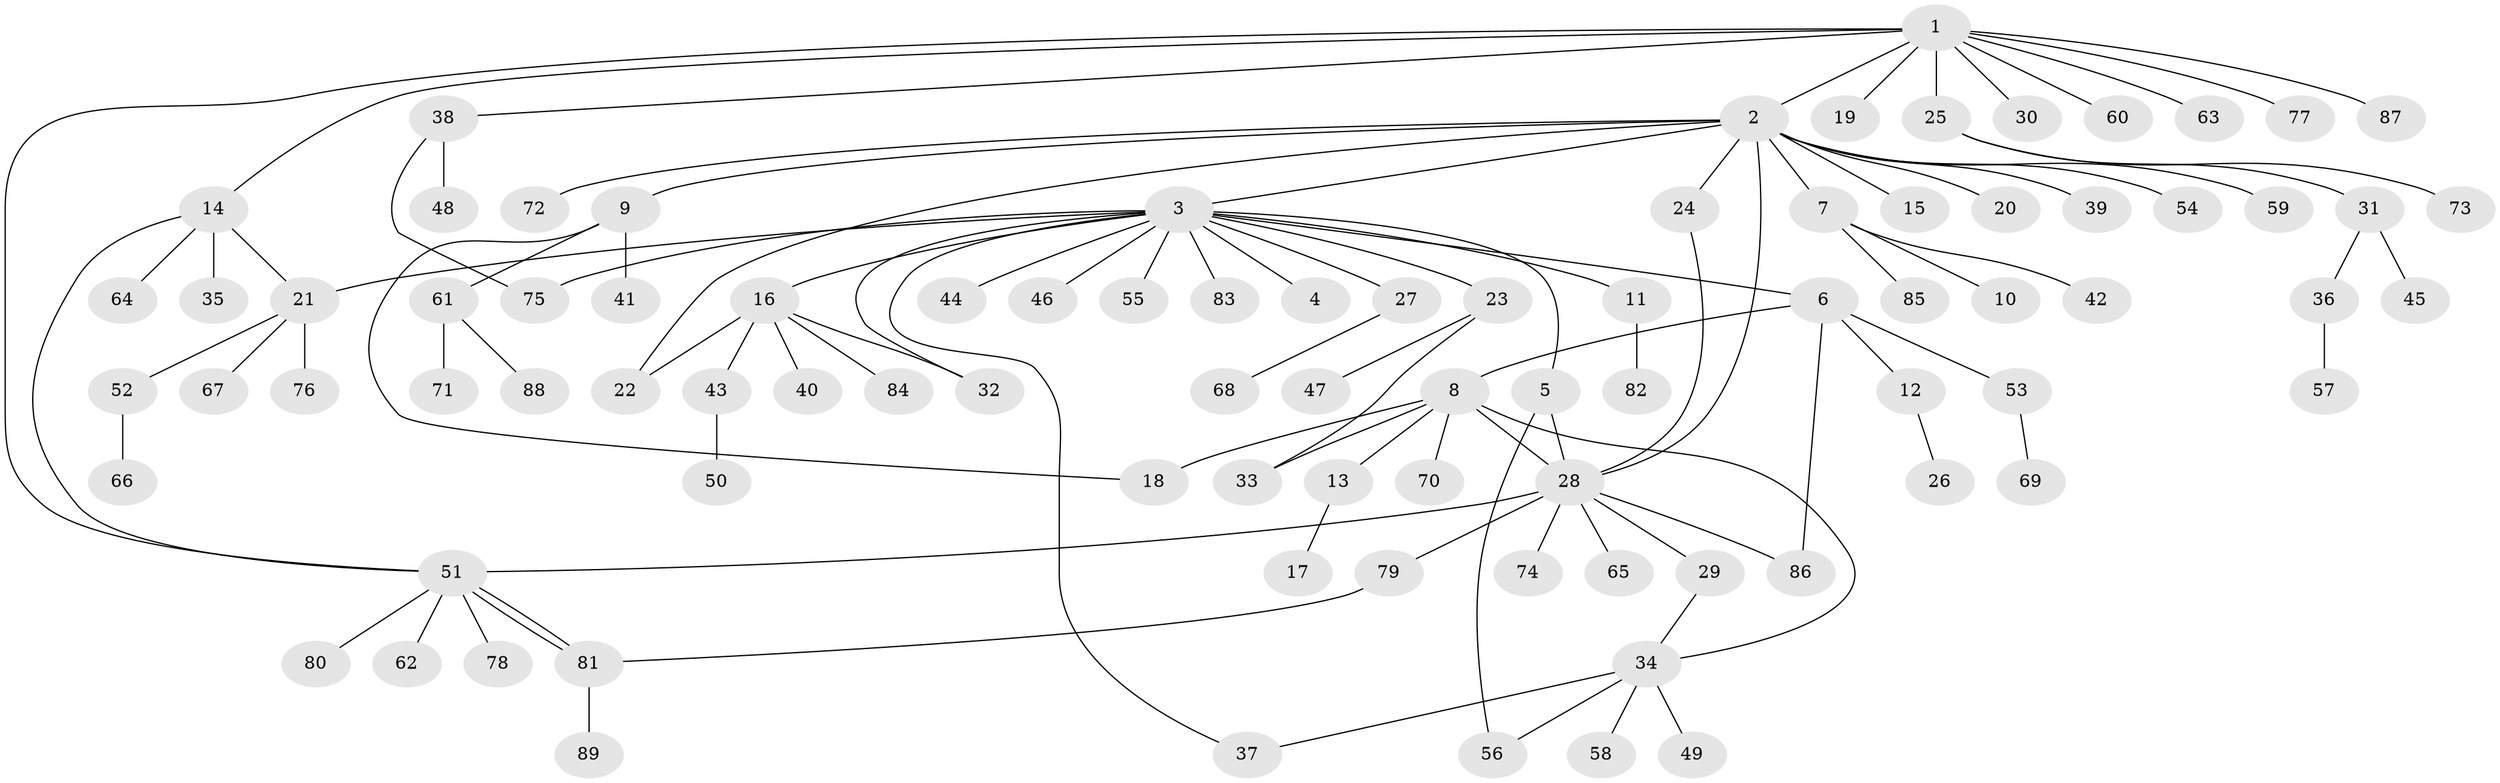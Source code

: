 // coarse degree distribution, {10: 0.015873015873015872, 12: 0.015873015873015872, 15: 0.015873015873015872, 1: 0.5079365079365079, 3: 0.09523809523809523, 5: 0.031746031746031744, 6: 0.031746031746031744, 2: 0.23809523809523808, 4: 0.031746031746031744, 9: 0.015873015873015872}
// Generated by graph-tools (version 1.1) at 2025/50/03/04/25 22:50:45]
// undirected, 89 vertices, 105 edges
graph export_dot {
  node [color=gray90,style=filled];
  1;
  2;
  3;
  4;
  5;
  6;
  7;
  8;
  9;
  10;
  11;
  12;
  13;
  14;
  15;
  16;
  17;
  18;
  19;
  20;
  21;
  22;
  23;
  24;
  25;
  26;
  27;
  28;
  29;
  30;
  31;
  32;
  33;
  34;
  35;
  36;
  37;
  38;
  39;
  40;
  41;
  42;
  43;
  44;
  45;
  46;
  47;
  48;
  49;
  50;
  51;
  52;
  53;
  54;
  55;
  56;
  57;
  58;
  59;
  60;
  61;
  62;
  63;
  64;
  65;
  66;
  67;
  68;
  69;
  70;
  71;
  72;
  73;
  74;
  75;
  76;
  77;
  78;
  79;
  80;
  81;
  82;
  83;
  84;
  85;
  86;
  87;
  88;
  89;
  1 -- 2;
  1 -- 14;
  1 -- 19;
  1 -- 25;
  1 -- 30;
  1 -- 38;
  1 -- 51;
  1 -- 60;
  1 -- 63;
  1 -- 77;
  1 -- 87;
  2 -- 3;
  2 -- 7;
  2 -- 9;
  2 -- 15;
  2 -- 20;
  2 -- 22;
  2 -- 24;
  2 -- 28;
  2 -- 39;
  2 -- 54;
  2 -- 59;
  2 -- 72;
  3 -- 4;
  3 -- 5;
  3 -- 6;
  3 -- 11;
  3 -- 16;
  3 -- 21;
  3 -- 23;
  3 -- 27;
  3 -- 32;
  3 -- 37;
  3 -- 44;
  3 -- 46;
  3 -- 55;
  3 -- 75;
  3 -- 83;
  5 -- 28;
  5 -- 56;
  6 -- 8;
  6 -- 12;
  6 -- 53;
  6 -- 86;
  7 -- 10;
  7 -- 42;
  7 -- 85;
  8 -- 13;
  8 -- 18;
  8 -- 28;
  8 -- 33;
  8 -- 34;
  8 -- 70;
  9 -- 18;
  9 -- 41;
  9 -- 61;
  11 -- 82;
  12 -- 26;
  13 -- 17;
  14 -- 21;
  14 -- 35;
  14 -- 51;
  14 -- 64;
  16 -- 22;
  16 -- 32;
  16 -- 40;
  16 -- 43;
  16 -- 84;
  21 -- 52;
  21 -- 67;
  21 -- 76;
  23 -- 33;
  23 -- 47;
  24 -- 28;
  25 -- 31;
  25 -- 73;
  27 -- 68;
  28 -- 29;
  28 -- 51;
  28 -- 65;
  28 -- 74;
  28 -- 79;
  28 -- 86;
  29 -- 34;
  31 -- 36;
  31 -- 45;
  34 -- 37;
  34 -- 49;
  34 -- 56;
  34 -- 58;
  36 -- 57;
  38 -- 48;
  38 -- 75;
  43 -- 50;
  51 -- 62;
  51 -- 78;
  51 -- 80;
  51 -- 81;
  51 -- 81;
  52 -- 66;
  53 -- 69;
  61 -- 71;
  61 -- 88;
  79 -- 81;
  81 -- 89;
}
